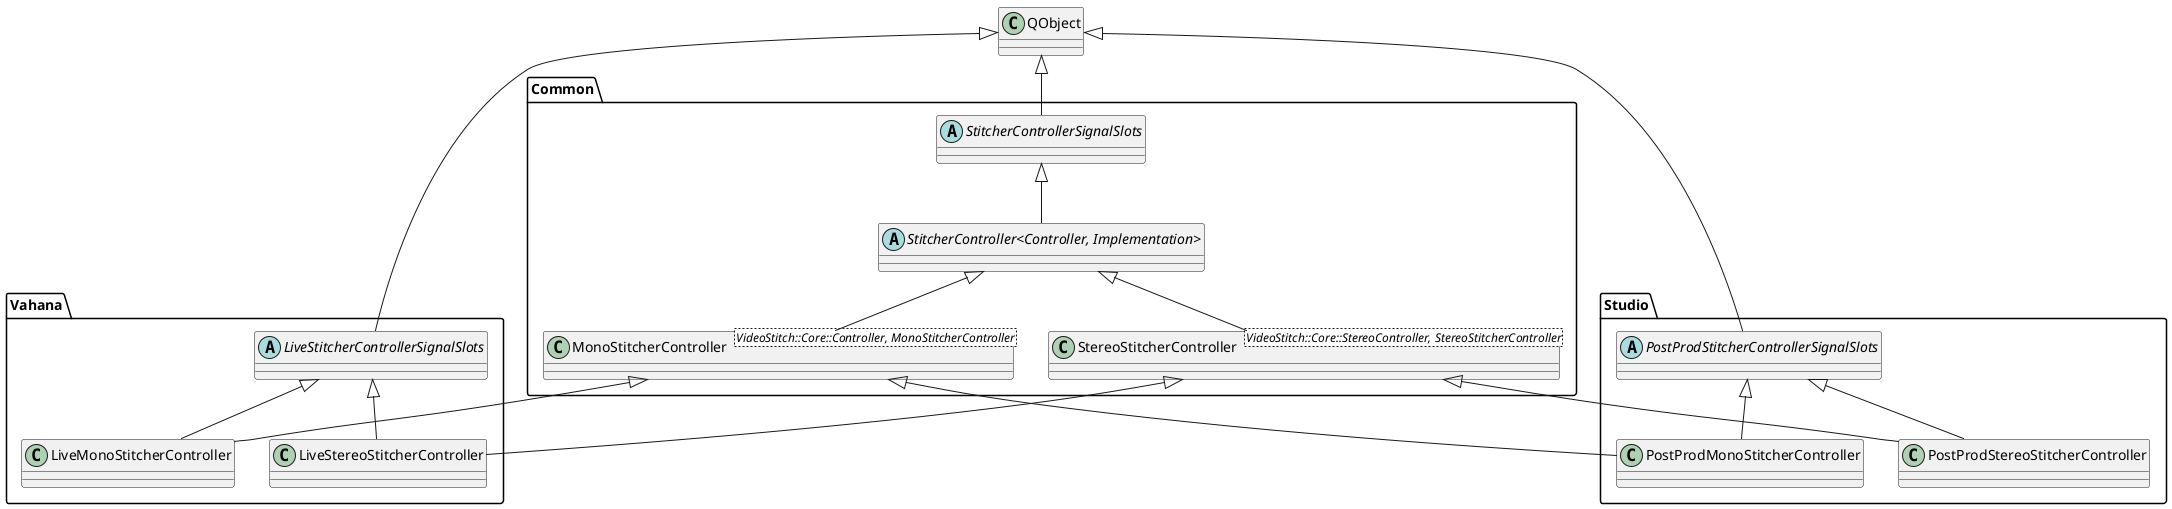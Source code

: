@startuml

class QObject

package Common {
  abstract StitcherControllerSignalSlots
  abstract "StitcherController<Controller, Implementation>"
  class "MonoStitcherController<VideoStitch::Core::Controller, MonoStitcherController>" as MonoStitcherController
  class "StereoStitcherController<VideoStitch::Core::StereoController, StereoStitcherController>" as StereoStitcherController

  QObject <|-- StitcherControllerSignalSlots
  StitcherControllerSignalSlots <|-- "StitcherController<Controller, Implementation>"
  "StitcherController<Controller, Implementation>" <|-- MonoStitcherController
  "StitcherController<Controller, Implementation>" <|-- StereoStitcherController
}

package Vahana {
  abstract LiveStitcherControllerSignalSlots
  QObject <|-- LiveStitcherControllerSignalSlots
  LiveStitcherControllerSignalSlots <|-- LiveMonoStitcherController
  MonoStitcherController <|-- LiveMonoStitcherController
  LiveStitcherControllerSignalSlots <|-- LiveStereoStitcherController
  StereoStitcherController <|-- LiveStereoStitcherController
}

package Studio {
  abstract PostProdStitcherControllerSignalSlots
  QObject <|-- PostProdStitcherControllerSignalSlots
  PostProdStitcherControllerSignalSlots <|-- PostProdMonoStitcherController
  MonoStitcherController <|-- PostProdMonoStitcherController
  PostProdStitcherControllerSignalSlots <|-- PostProdStereoStitcherController
  StereoStitcherController <|-- PostProdStereoStitcherController
}

@enduml
